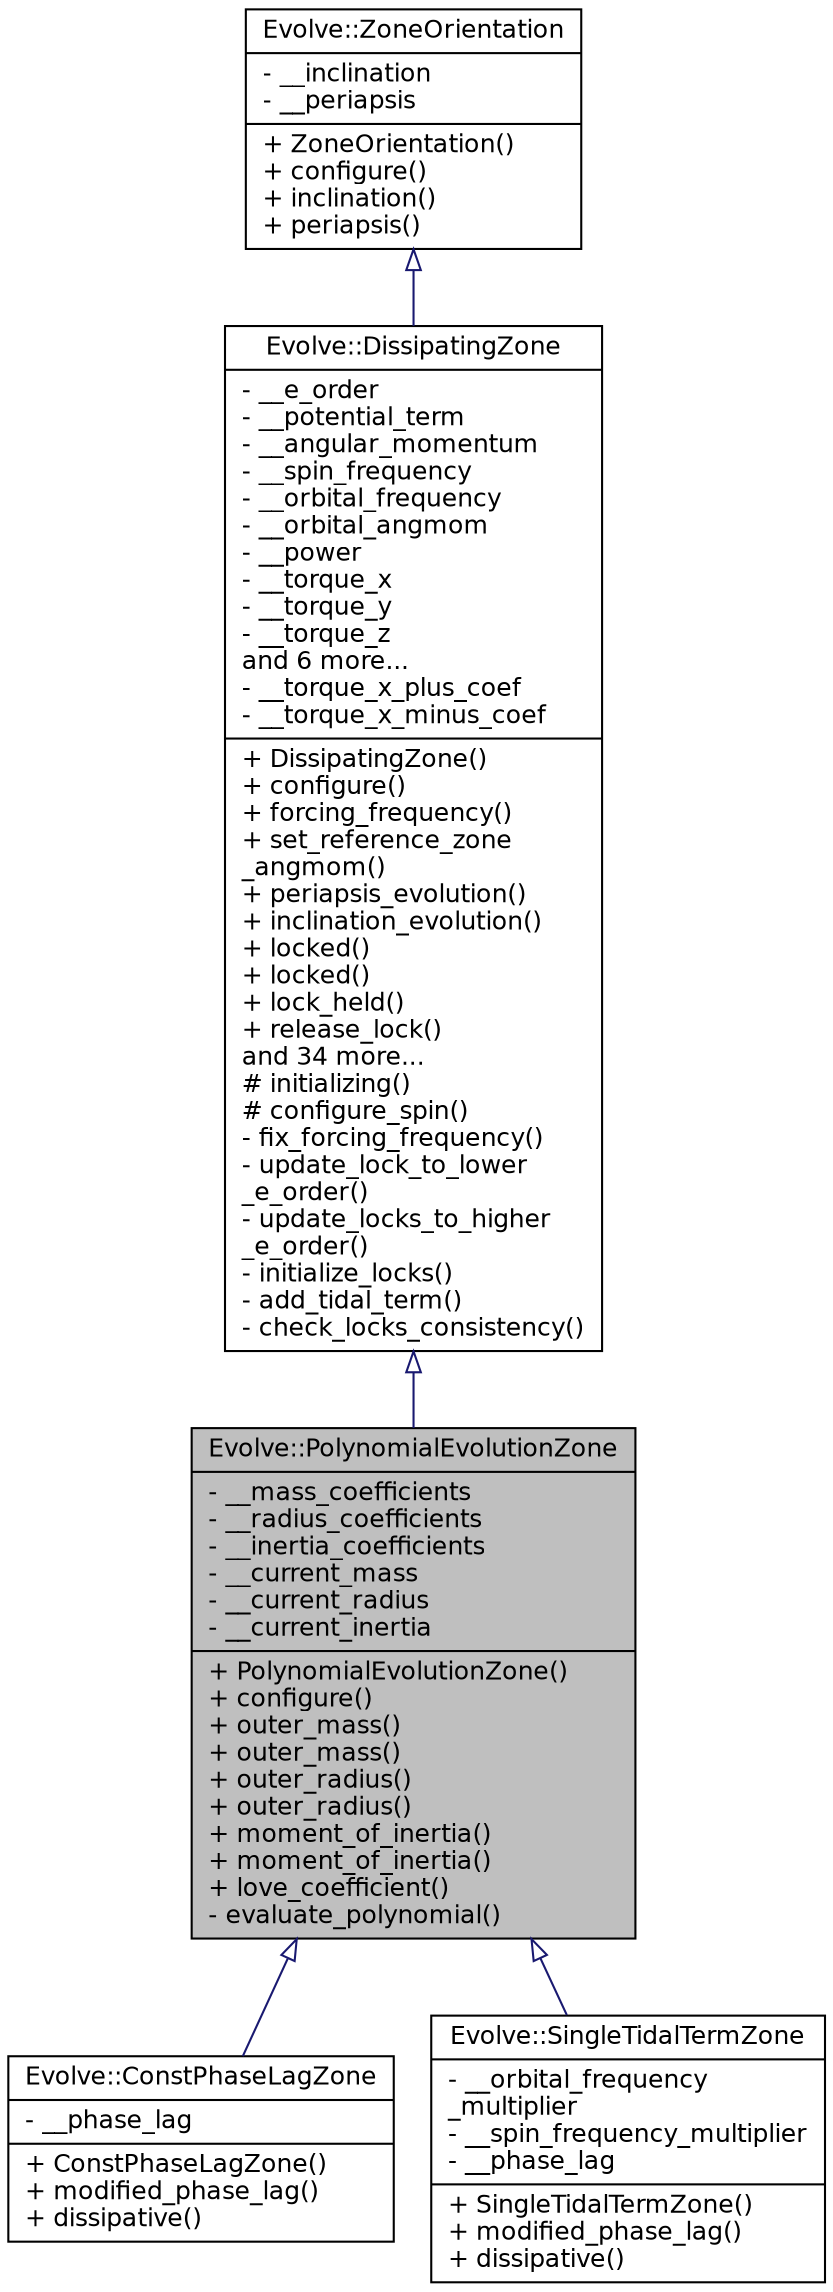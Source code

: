 digraph "Evolve::PolynomialEvolutionZone"
{
 // INTERACTIVE_SVG=YES
  edge [fontname="Helvetica",fontsize="12",labelfontname="Helvetica",labelfontsize="12"];
  node [fontname="Helvetica",fontsize="12",shape=record];
  Node0 [label="{Evolve::PolynomialEvolutionZone\n|- __mass_coefficients\l- __radius_coefficients\l- __inertia_coefficients\l- __current_mass\l- __current_radius\l- __current_inertia\l|+ PolynomialEvolutionZone()\l+ configure()\l+ outer_mass()\l+ outer_mass()\l+ outer_radius()\l+ outer_radius()\l+ moment_of_inertia()\l+ moment_of_inertia()\l+ love_coefficient()\l- evaluate_polynomial()\l}",height=0.2,width=0.4,color="black", fillcolor="grey75", style="filled", fontcolor="black"];
  Node1 -> Node0 [dir="back",color="midnightblue",fontsize="12",style="solid",arrowtail="onormal",fontname="Helvetica"];
  Node1 [label="{Evolve::DissipatingZone\n|- __e_order\l- __potential_term\l- __angular_momentum\l- __spin_frequency\l- __orbital_frequency\l- __orbital_angmom\l- __power\l- __torque_x\l- __torque_y\l- __torque_z\land 6 more...\l- __torque_x_plus_coef\l- __torque_x_minus_coef\l|+ DissipatingZone()\l+ configure()\l+ forcing_frequency()\l+ set_reference_zone\l_angmom()\l+ periapsis_evolution()\l+ inclination_evolution()\l+ locked()\l+ locked()\l+ lock_held()\l+ release_lock()\land 34 more...\l# initializing()\l# configure_spin()\l- fix_forcing_frequency()\l- update_lock_to_lower\l_e_order()\l- update_locks_to_higher\l_e_order()\l- initialize_locks()\l- add_tidal_term()\l- check_locks_consistency()\l}",height=0.2,width=0.4,color="black", fillcolor="white", style="filled",URL="$classEvolve_1_1DissipatingZone.html",tooltip="A layer of a system body for which the tidal bulge is not exactly in phase with the tidal potential..."];
  Node2 -> Node1 [dir="back",color="midnightblue",fontsize="12",style="solid",arrowtail="onormal",fontname="Helvetica"];
  Node2 [label="{Evolve::ZoneOrientation\n|- __inclination\l- __periapsis\l|+ ZoneOrientation()\l+ configure()\l+ inclination()\l+ periapsis()\l}",height=0.2,width=0.4,color="black", fillcolor="white", style="filled",URL="$classEvolve_1_1ZoneOrientation.html"];
  Node0 -> Node3 [dir="back",color="midnightblue",fontsize="12",style="solid",arrowtail="onormal",fontname="Helvetica"];
  Node3 [label="{Evolve::ConstPhaseLagZone\n|- __phase_lag\l|+ ConstPhaseLagZone()\l+ modified_phase_lag()\l+ dissipative()\l}",height=0.2,width=0.4,color="black", fillcolor="white", style="filled",URL="$classEvolve_1_1ConstPhaseLagZone.html",tooltip="A zone with constant phase lag for all tidal terms. "];
  Node0 -> Node4 [dir="back",color="midnightblue",fontsize="12",style="solid",arrowtail="onormal",fontname="Helvetica"];
  Node4 [label="{Evolve::SingleTidalTermZone\n|- __orbital_frequency\l_multiplier\l- __spin_frequency_multiplier\l- __phase_lag\l|+ SingleTidalTermZone()\l+ modified_phase_lag()\l+ dissipative()\l}",height=0.2,width=0.4,color="black", fillcolor="white", style="filled",URL="$classEvolve_1_1SingleTidalTermZone.html",tooltip="A zone dissipative to only a single tidal term. "];
}
